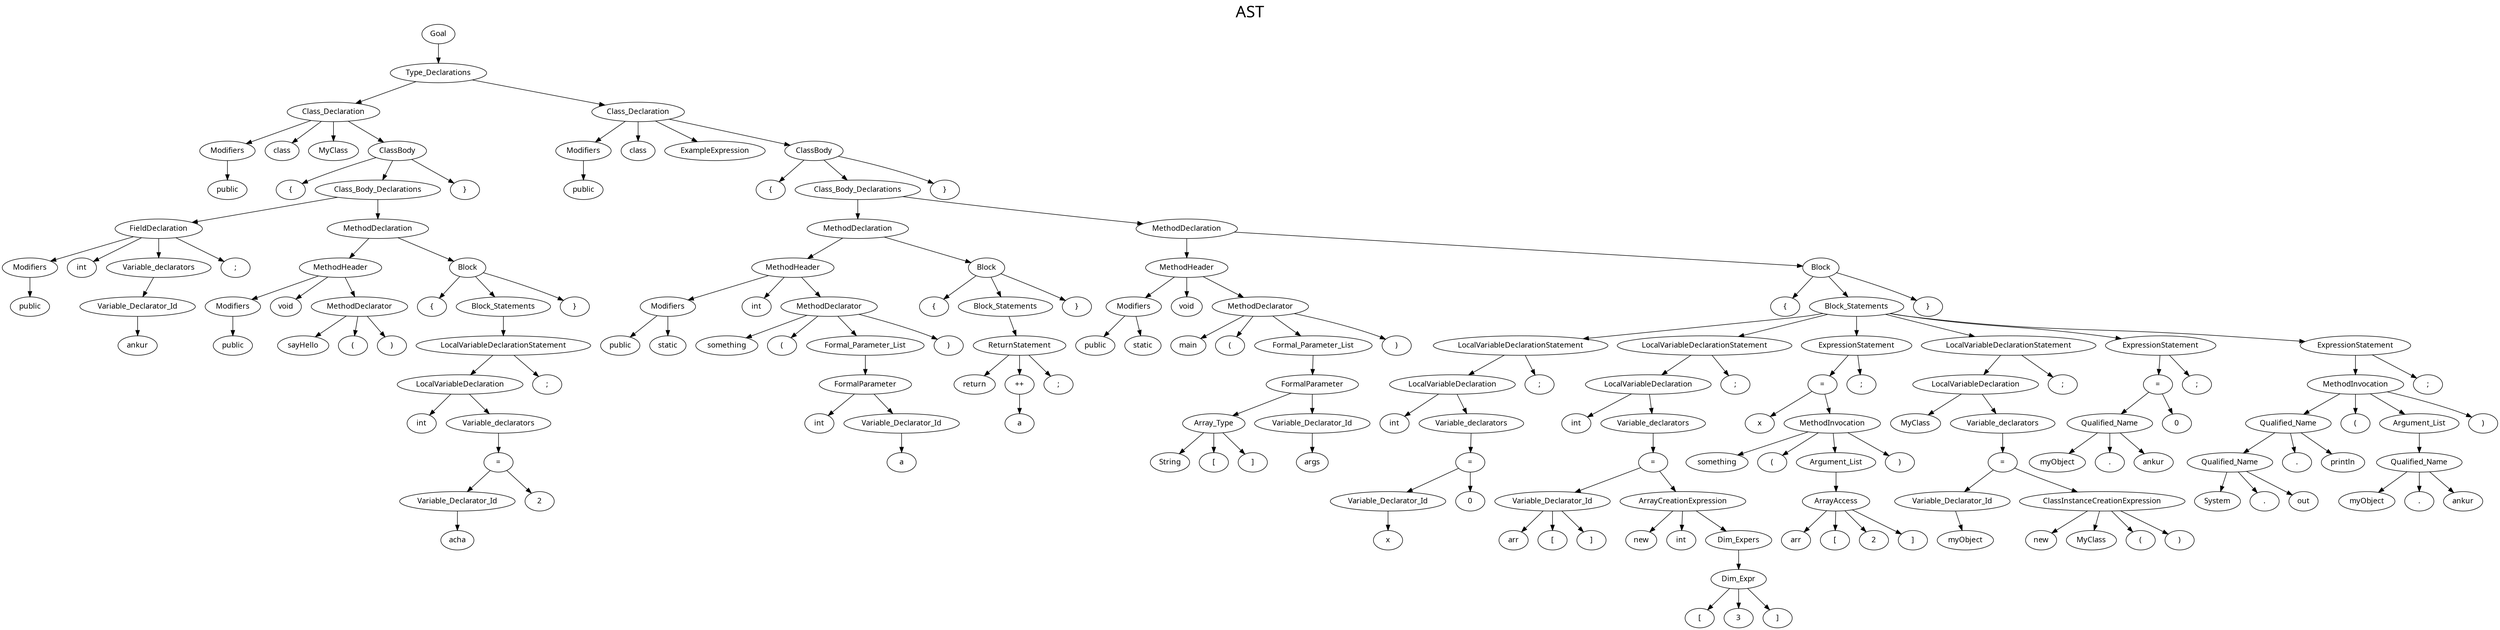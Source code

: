 digraph G{

    label     = "AST"
    fontname  = "Cascadia code"
    fontsize  = 30
    labelloc  = t
    
    node   [ fontname="Cascadia code" ]

	181		[ style = solid label = "Goal"  ];
	181 -> 40
	40		[ style = solid label = "Type_Declarations"  ];
	40 -> 39
	39		[ style = solid label = "Class_Declaration"  ];
	39 -> 1
	1		[ style = solid label = "Modifiers"  ];
	1 -> 0
	0		[ style = solid label = "public"  ];
	39 -> 2
	2		[ style = solid label = "class"  ];
	39 -> 3
	3		[ style = solid label = "MyClass"  ];
	39 -> 38
	38		[ style = solid label = "ClassBody"  ];
	38 -> 4
	4		[ style = solid label = "{"  ];
	38 -> 13
	13		[ style = solid label = "Class_Body_Declarations"  ];
	13 -> 12
	12		[ style = solid label = "FieldDeclaration"  ];
	12 -> 6
	6		[ style = solid label = "Modifiers"  ];
	6 -> 5
	5		[ style = solid label = "public"  ];
	12 -> 7
	7		[ style = solid label = "int"  ];
	12 -> 11
	11		[ style = solid label = "Variable_declarators"  ];
	11 -> 10
	10		[ style = solid label = "Variable_Declarator_Id"  ];
	10 -> 8
	8		[ style = solid label = "ankur"  ];
	12 -> 9
	9		[ style = solid label = ";"  ];
	13 -> 36
	36		[ style = solid label = "MethodDeclaration"  ];
	36 -> 22
	22		[ style = solid label = "MethodHeader"  ];
	22 -> 15
	15		[ style = solid label = "Modifiers"  ];
	15 -> 14
	14		[ style = solid label = "public"  ];
	22 -> 16
	16		[ style = solid label = "void"  ];
	22 -> 20
	20		[ style = solid label = "MethodDeclarator"  ];
	20 -> 17
	17		[ style = solid label = "sayHello"  ];
	20 -> 18
	18		[ style = solid label = "("  ];
	20 -> 19
	19		[ style = solid label = ")"  ];
	36 -> 35
	35		[ style = solid label = "Block"  ];
	35 -> 21
	21		[ style = solid label = "{"  ];
	35 -> 33
	33		[ style = solid label = "Block_Statements"  ];
	33 -> 32
	32		[ style = solid label = "LocalVariableDeclarationStatement"  ];
	32 -> 31
	31		[ style = solid label = "LocalVariableDeclaration"  ];
	31 -> 23
	23		[ style = solid label = "int"  ];
	31 -> 30
	30		[ style = solid label = "Variable_declarators"  ];
	30 -> 29
	29		[ style = solid label = "="  ];
	29 -> 25
	25		[ style = solid label = "Variable_Declarator_Id"  ];
	25 -> 24
	24		[ style = solid label = "acha"  ];
	29 -> 27
	27		[ style = solid label = "2"  ];
	32 -> 28
	28		[ style = solid label = ";"  ];
	35 -> 34
	34		[ style = solid label = "}"  ];
	38 -> 37
	37		[ style = solid label = "}"  ];
	40 -> 180
	180		[ style = solid label = "Class_Declaration"  ];
	180 -> 42
	42		[ style = solid label = "Modifiers"  ];
	42 -> 41
	41		[ style = solid label = "public"  ];
	180 -> 43
	43		[ style = solid label = "class"  ];
	180 -> 44
	44		[ style = solid label = "ExampleExpression"  ];
	180 -> 179
	179		[ style = solid label = "ClassBody"  ];
	179 -> 45
	45		[ style = solid label = "{"  ];
	179 -> 71
	71		[ style = solid label = "Class_Body_Declarations"  ];
	71 -> 70
	70		[ style = solid label = "MethodDeclaration"  ];
	70 -> 60
	60		[ style = solid label = "MethodHeader"  ];
	60 -> 47
	47		[ style = solid label = "Modifiers"  ];
	47 -> 46
	46		[ style = solid label = "public"  ];
	47 -> 48
	48		[ style = solid label = "static"  ];
	60 -> 49
	49		[ style = solid label = "int"  ];
	60 -> 58
	58		[ style = solid label = "MethodDeclarator"  ];
	58 -> 50
	50		[ style = solid label = "something"  ];
	58 -> 51
	51		[ style = solid label = "("  ];
	58 -> 57
	57		[ style = solid label = "Formal_Parameter_List"  ];
	57 -> 56
	56		[ style = solid label = "FormalParameter"  ];
	56 -> 52
	52		[ style = solid label = "int"  ];
	56 -> 54
	54		[ style = solid label = "Variable_Declarator_Id"  ];
	54 -> 53
	53		[ style = solid label = "a"  ];
	58 -> 55
	55		[ style = solid label = ")"  ];
	70 -> 69
	69		[ style = solid label = "Block"  ];
	69 -> 59
	59		[ style = solid label = "{"  ];
	69 -> 67
	67		[ style = solid label = "Block_Statements"  ];
	67 -> 66
	66		[ style = solid label = "ReturnStatement"  ];
	66 -> 61
	61		[ style = solid label = "return"  ];
	66 -> 64
	64		[ style = solid label = "++"  ];
	64 -> 62
	62		[ style = solid label = "a"  ];
	66 -> 65
	65		[ style = solid label = ";"  ];
	69 -> 68
	68		[ style = solid label = "}"  ];
	71 -> 177
	177		[ style = solid label = "MethodDeclaration"  ];
	177 -> 89
	89		[ style = solid label = "MethodHeader"  ];
	89 -> 73
	73		[ style = solid label = "Modifiers"  ];
	73 -> 72
	72		[ style = solid label = "public"  ];
	73 -> 74
	74		[ style = solid label = "static"  ];
	89 -> 75
	75		[ style = solid label = "void"  ];
	89 -> 87
	87		[ style = solid label = "MethodDeclarator"  ];
	87 -> 76
	76		[ style = solid label = "main"  ];
	87 -> 77
	77		[ style = solid label = "("  ];
	87 -> 86
	86		[ style = solid label = "Formal_Parameter_List"  ];
	86 -> 85
	85		[ style = solid label = "FormalParameter"  ];
	85 -> 81
	81		[ style = solid label = "Array_Type"  ];
	81 -> 78
	78		[ style = solid label = "String"  ];
	81 -> 79
	79		[ style = solid label = "["  ];
	81 -> 80
	80		[ style = solid label = "]"  ];
	85 -> 83
	83		[ style = solid label = "Variable_Declarator_Id"  ];
	83 -> 82
	82		[ style = solid label = "args"  ];
	87 -> 84
	84		[ style = solid label = ")"  ];
	177 -> 176
	176		[ style = solid label = "Block"  ];
	176 -> 88
	88		[ style = solid label = "{"  ];
	176 -> 100
	100		[ style = solid label = "Block_Statements"  ];
	100 -> 99
	99		[ style = solid label = "LocalVariableDeclarationStatement"  ];
	99 -> 98
	98		[ style = solid label = "LocalVariableDeclaration"  ];
	98 -> 90
	90		[ style = solid label = "int"  ];
	98 -> 97
	97		[ style = solid label = "Variable_declarators"  ];
	97 -> 96
	96		[ style = solid label = "="  ];
	96 -> 92
	92		[ style = solid label = "Variable_Declarator_Id"  ];
	92 -> 91
	91		[ style = solid label = "x"  ];
	96 -> 94
	94		[ style = solid label = "0"  ];
	99 -> 95
	95		[ style = solid label = ";"  ];
	100 -> 119
	119		[ style = solid label = "LocalVariableDeclarationStatement"  ];
	119 -> 118
	118		[ style = solid label = "LocalVariableDeclaration"  ];
	118 -> 101
	101		[ style = solid label = "int"  ];
	118 -> 117
	117		[ style = solid label = "Variable_declarators"  ];
	117 -> 116
	116		[ style = solid label = "="  ];
	116 -> 103
	103		[ style = solid label = "Variable_Declarator_Id"  ];
	103 -> 102
	102		[ style = solid label = "arr"  ];
	103 -> 104
	104		[ style = solid label = "["  ];
	103 -> 105
	105		[ style = solid label = "]"  ];
	116 -> 115
	115		[ style = solid label = "ArrayCreationExpression"  ];
	115 -> 107
	107		[ style = solid label = "new"  ];
	115 -> 108
	108		[ style = solid label = "int"  ];
	115 -> 113
	113		[ style = solid label = "Dim_Expers"  ];
	113 -> 112
	112		[ style = solid label = "Dim_Expr"  ];
	112 -> 109
	109		[ style = solid label = "["  ];
	112 -> 110
	110		[ style = solid label = "3"  ];
	112 -> 111
	111		[ style = solid label = "]"  ];
	119 -> 114
	114		[ style = solid label = ";"  ];
	100 -> 134
	134		[ style = solid label = "ExpressionStatement"  ];
	134 -> 133
	133		[ style = solid label = "="  ];
	133 -> 120
	120		[ style = solid label = "x"  ];
	133 -> 131
	131		[ style = solid label = "MethodInvocation"  ];
	131 -> 122
	122		[ style = solid label = "something"  ];
	131 -> 123
	123		[ style = solid label = "("  ];
	131 -> 130
	130		[ style = solid label = "Argument_List"  ];
	130 -> 128
	128		[ style = solid label = "ArrayAccess"  ];
	128 -> 124
	124		[ style = solid label = "arr"  ];
	128 -> 125
	125		[ style = solid label = "["  ];
	128 -> 126
	126		[ style = solid label = "2"  ];
	128 -> 127
	127		[ style = solid label = "]"  ];
	131 -> 129
	129		[ style = solid label = ")"  ];
	134 -> 132
	132		[ style = solid label = ";"  ];
	100 -> 148
	148		[ style = solid label = "LocalVariableDeclarationStatement"  ];
	148 -> 147
	147		[ style = solid label = "LocalVariableDeclaration"  ];
	147 -> 135
	135		[ style = solid label = "MyClass"  ];
	147 -> 146
	146		[ style = solid label = "Variable_declarators"  ];
	146 -> 145
	145		[ style = solid label = "="  ];
	145 -> 137
	137		[ style = solid label = "Variable_Declarator_Id"  ];
	137 -> 136
	136		[ style = solid label = "myObject"  ];
	145 -> 143
	143		[ style = solid label = "ClassInstanceCreationExpression"  ];
	143 -> 139
	139		[ style = solid label = "new"  ];
	143 -> 140
	140		[ style = solid label = "MyClass"  ];
	143 -> 141
	141		[ style = solid label = "("  ];
	143 -> 142
	142		[ style = solid label = ")"  ];
	148 -> 144
	144		[ style = solid label = ";"  ];
	100 -> 157
	157		[ style = solid label = "ExpressionStatement"  ];
	157 -> 156
	156		[ style = solid label = "="  ];
	156 -> 152
	152		[ style = solid label = "Qualified_Name"  ];
	152 -> 149
	149		[ style = solid label = "myObject"  ];
	152 -> 150
	150		[ style = solid label = "."  ];
	152 -> 151
	151		[ style = solid label = "ankur"  ];
	156 -> 154
	154		[ style = solid label = "0"  ];
	157 -> 155
	155		[ style = solid label = ";"  ];
	100 -> 174
	174		[ style = solid label = "ExpressionStatement"  ];
	174 -> 172
	172		[ style = solid label = "MethodInvocation"  ];
	172 -> 164
	164		[ style = solid label = "Qualified_Name"  ];
	164 -> 161
	161		[ style = solid label = "Qualified_Name"  ];
	161 -> 158
	158		[ style = solid label = "System"  ];
	161 -> 159
	159		[ style = solid label = "."  ];
	161 -> 160
	160		[ style = solid label = "out"  ];
	164 -> 162
	162		[ style = solid label = "."  ];
	164 -> 163
	163		[ style = solid label = "println"  ];
	172 -> 165
	165		[ style = solid label = "("  ];
	172 -> 171
	171		[ style = solid label = "Argument_List"  ];
	171 -> 169
	169		[ style = solid label = "Qualified_Name"  ];
	169 -> 166
	166		[ style = solid label = "myObject"  ];
	169 -> 167
	167		[ style = solid label = "."  ];
	169 -> 168
	168		[ style = solid label = "ankur"  ];
	172 -> 170
	170		[ style = solid label = ")"  ];
	174 -> 173
	173		[ style = solid label = ";"  ];
	176 -> 175
	175		[ style = solid label = "}"  ];
	179 -> 178
	178		[ style = solid label = "}"  ];
}